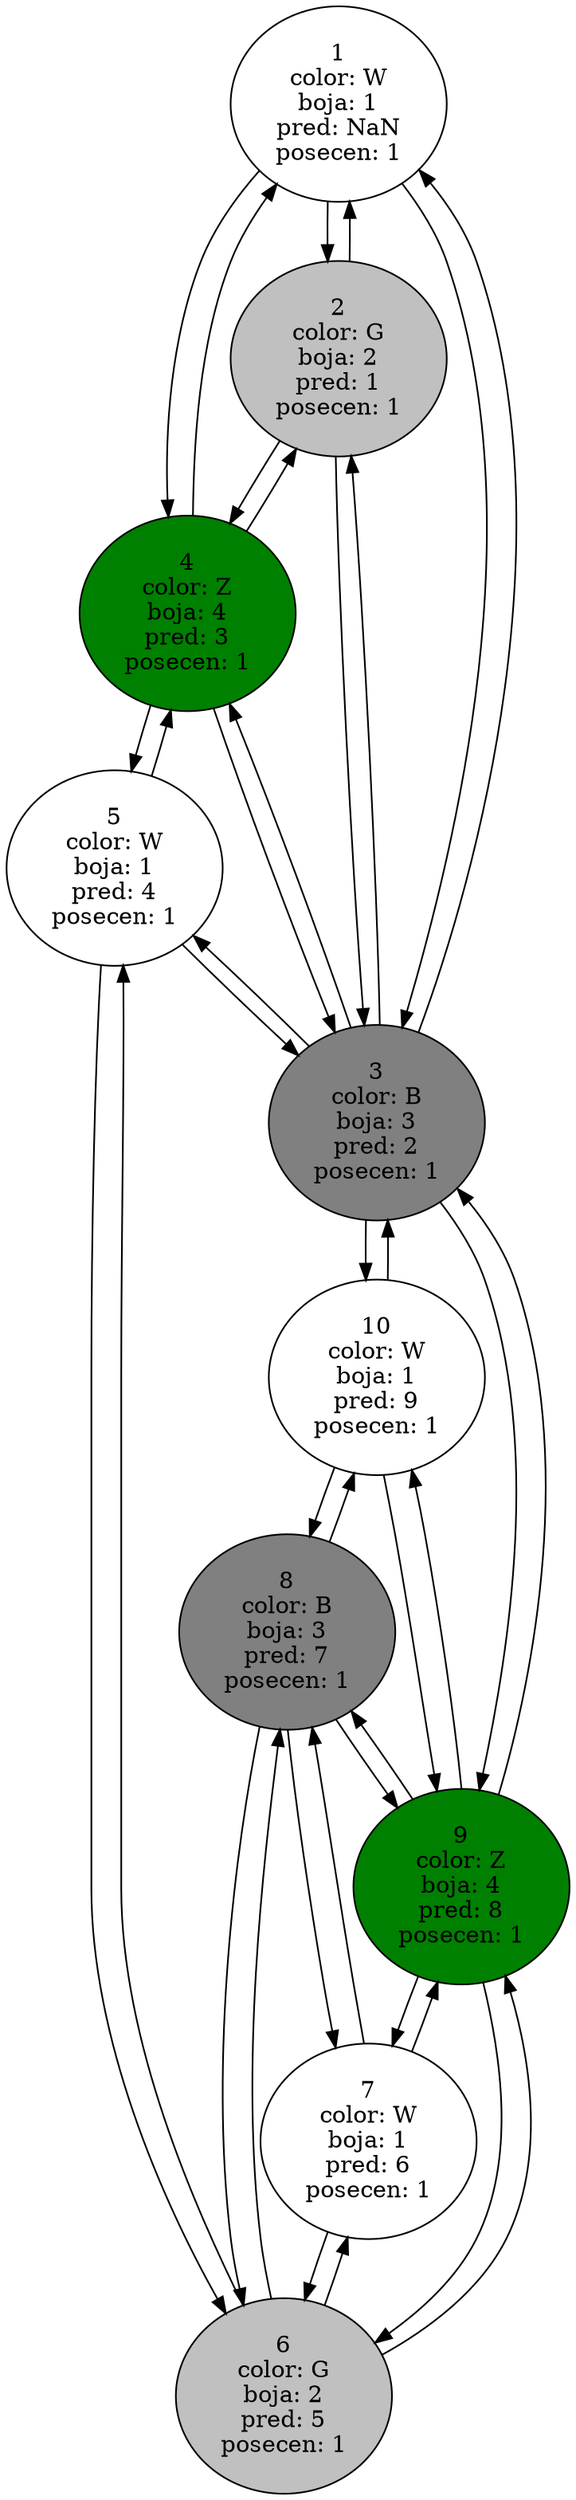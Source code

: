 digraph{node [style=bold]1->2;1->3;1->4;2->1;2->3;2->4;3->1;3->2;3->4;3->5;3->9;3->10;4->1;4->2;4->3;4->5;5->3;5->4;5->6;6->5;6->7;6->8;6->9;7->6;7->8;7->9;8->6;8->7;8->9;8->10;9->3;9->6;9->7;9->8;9->10;10->3;10->8;10->9;1 [fillcolor = "#FFFFFF"style=filled, label="1\ncolor: W\nboja: 1\npred: NaN\nposecen: 1\n"];2 [fillcolor = "#C0C0C0"style=filled, label="2\ncolor: G\nboja: 2\npred: 1\nposecen: 1\n"];3 [fillcolor = "#808080"style=filled, label="3\ncolor: B\nboja: 3\npred: 2\nposecen: 1\n"];4 [fillcolor = "#008000"style=filled, label="4\ncolor: Z\nboja: 4\npred: 3\nposecen: 1\n"];5 [fillcolor = "#FFFFFF"style=filled, label="5\ncolor: W\nboja: 1\npred: 4\nposecen: 1\n"];6 [fillcolor = "#C0C0C0"style=filled, label="6\ncolor: G\nboja: 2\npred: 5\nposecen: 1\n"];7 [fillcolor = "#FFFFFF"style=filled, label="7\ncolor: W\nboja: 1\npred: 6\nposecen: 1\n"];8 [fillcolor = "#808080"style=filled, label="8\ncolor: B\nboja: 3\npred: 7\nposecen: 1\n"];9 [fillcolor = "#008000"style=filled, label="9\ncolor: Z\nboja: 4\npred: 8\nposecen: 1\n"];10 [fillcolor = "#FFFFFF"style=filled, label="10\ncolor: W\nboja: 1\npred: 9\nposecen: 1\n"];}
